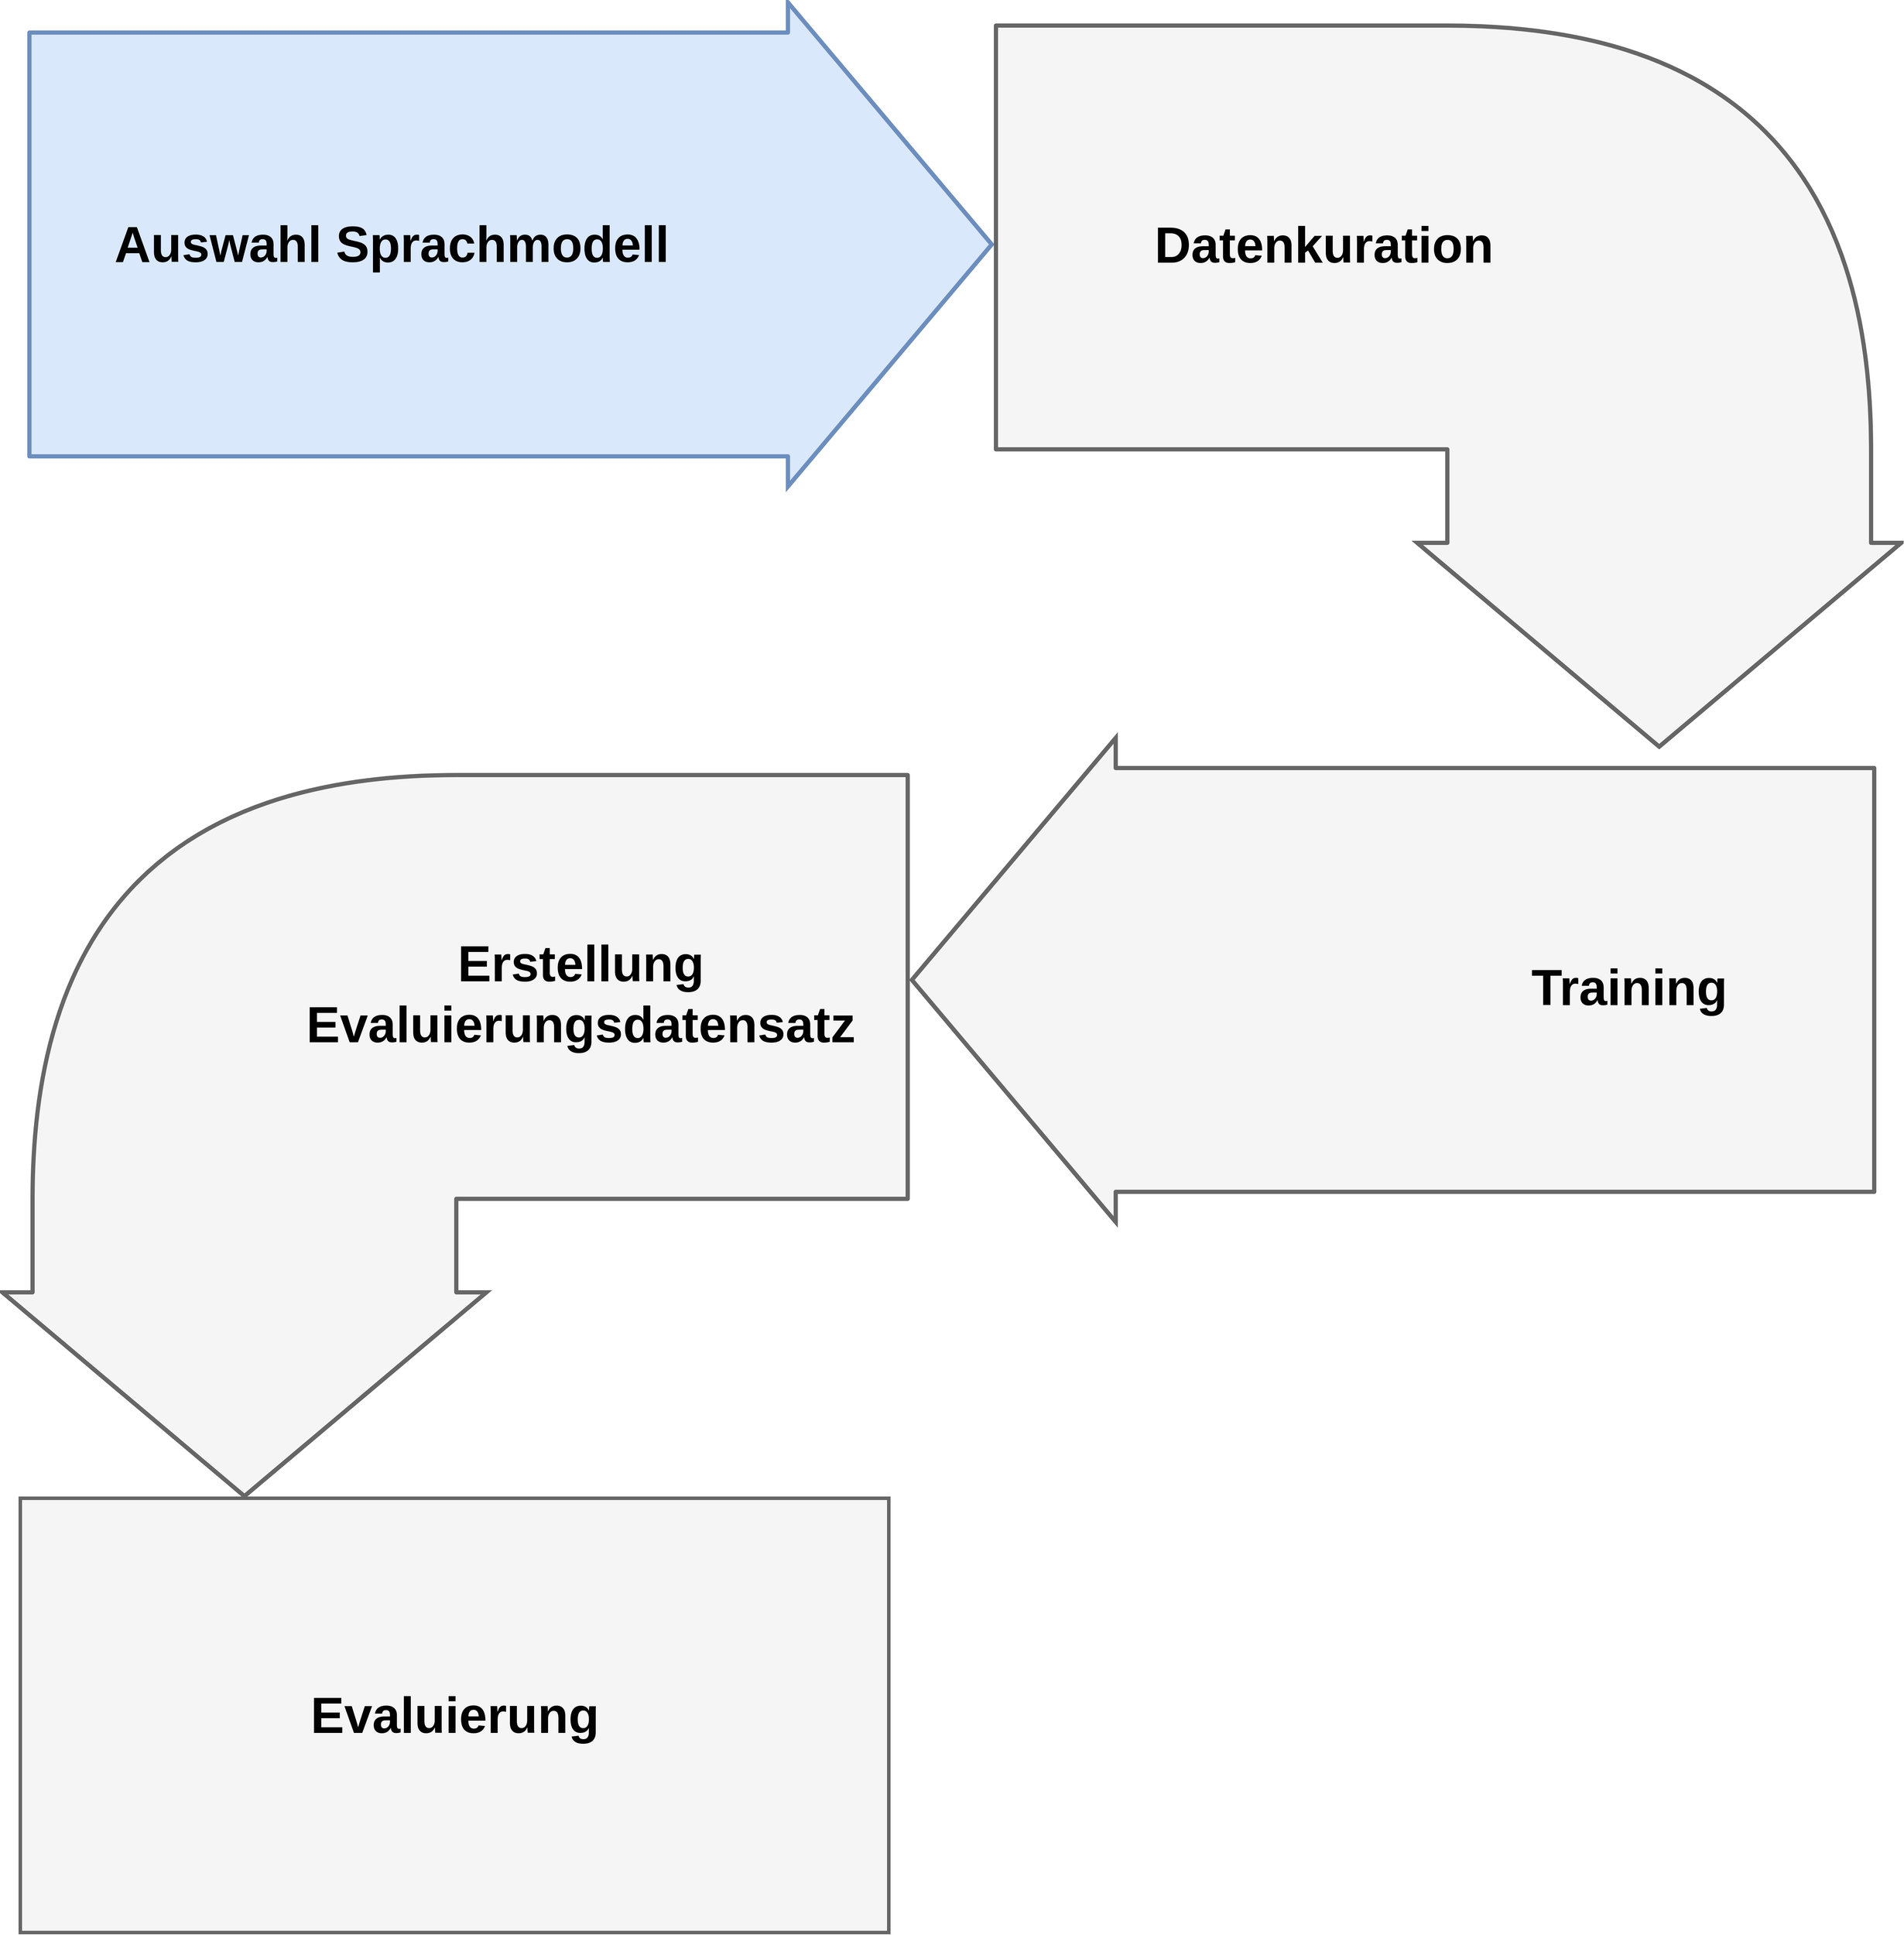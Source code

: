 <mxfile>
    <diagram id="jcCRH-zhBtdEb6dszUsu" name="Page-1">
        <mxGraphModel dx="6735" dy="4230" grid="1" gridSize="10" guides="1" tooltips="1" connect="1" arrows="1" fold="1" page="1" pageScale="1" pageWidth="700" pageHeight="700" math="0" shadow="0">
            <root>
                <mxCell id="0"/>
                <mxCell id="1" parent="0"/>
                <mxCell id="32" value="" style="curved=1;endArrow=classic;html=1;strokeWidth=6;fontSize=10;fillColor=#dae8fc;shape=flexArrow;width=600;endSize=95;endWidth=80;strokeColor=#6c8ebf;" edge="1" parent="1">
                    <mxGeometry x="-0.333" width="50" height="50" relative="1" as="geometry">
                        <mxPoint x="170" y="50" as="sourcePoint"/>
                        <mxPoint x="1550" y="50" as="targetPoint"/>
                        <Array as="points">
                            <mxPoint x="220" y="50"/>
                            <mxPoint x="250" y="50"/>
                            <mxPoint x="270" y="50"/>
                        </Array>
                        <mxPoint as="offset"/>
                    </mxGeometry>
                </mxCell>
                <mxCell id="33" value="" style="curved=1;endArrow=classic;html=1;strokeWidth=6;fontSize=10;fillColor=#f5f5f5;shape=flexArrow;width=600;endSize=95;endWidth=80;strokeColor=#666666;" edge="1" parent="1">
                    <mxGeometry width="50" height="50" relative="1" as="geometry">
                        <mxPoint x="1550" y="40" as="sourcePoint"/>
                        <mxPoint x="2500" y="770" as="targetPoint"/>
                        <Array as="points">
                            <mxPoint x="1600" y="40"/>
                            <mxPoint x="2500" y="40"/>
                        </Array>
                    </mxGeometry>
                </mxCell>
                <mxCell id="34" value="" style="curved=1;endArrow=classic;html=1;strokeWidth=6;fontSize=10;fillColor=#f5f5f5;shape=flexArrow;width=600;endSize=95;endWidth=80;strokeColor=#666666;" edge="1" parent="1">
                    <mxGeometry x="-0.333" width="50" height="50" relative="1" as="geometry">
                        <mxPoint x="2810" y="1100" as="sourcePoint"/>
                        <mxPoint x="1430" y="1100" as="targetPoint"/>
                        <Array as="points">
                            <mxPoint x="2760" y="1100"/>
                            <mxPoint x="2730" y="1100"/>
                            <mxPoint x="2710" y="1100"/>
                        </Array>
                        <mxPoint as="offset"/>
                    </mxGeometry>
                </mxCell>
                <mxCell id="35" value="" style="curved=1;endArrow=classic;html=1;strokeWidth=6;fontSize=10;fillColor=#f5f5f5;shape=flexArrow;width=600;endSize=95;endWidth=80;strokeColor=#666666;" edge="1" parent="1">
                    <mxGeometry width="50" height="50" relative="1" as="geometry">
                        <mxPoint x="1430" y="1110" as="sourcePoint"/>
                        <mxPoint x="480" y="1840" as="targetPoint"/>
                        <Array as="points">
                            <mxPoint x="1380" y="1110"/>
                            <mxPoint x="480" y="1110"/>
                        </Array>
                    </mxGeometry>
                </mxCell>
                <mxCell id="26" value="" style="rounded=0;whiteSpace=wrap;html=1;labelBackgroundColor=none;fontSize=10;fillColor=#f5f5f5;fontColor=#333333;strokeColor=#666666;strokeWidth=5;" vertex="1" parent="1">
                    <mxGeometry x="160" y="1840" width="1240" height="620" as="geometry"/>
                </mxCell>
                <mxCell id="12" value="Erstellung&lt;br style=&quot;font-size: 72px;&quot;&gt;Evaluierungsdatensatz" style="edgeLabel;html=1;align=center;verticalAlign=middle;resizable=0;points=[];labelBackgroundColor=none;fontSize=72;fontStyle=1" vertex="1" connectable="0" parent="1">
                    <mxGeometry x="960" y="1120" as="geometry"/>
                </mxCell>
                <mxCell id="13" value="Evaluierung" style="edgeLabel;html=1;align=center;verticalAlign=middle;resizable=0;points=[];labelBackgroundColor=none;fontSize=72;fontStyle=1" vertex="1" connectable="0" parent="1">
                    <mxGeometry x="780" y="2150" as="geometry"/>
                </mxCell>
                <mxCell id="24" value="Datenkuration" style="edgeLabel;html=1;align=center;verticalAlign=middle;resizable=0;points=[];labelBackgroundColor=none;fontSize=72;fontStyle=1" vertex="1" connectable="0" parent="1">
                    <mxGeometry x="2020" y="50" as="geometry">
                        <mxPoint x="1" y="1" as="offset"/>
                    </mxGeometry>
                </mxCell>
                <mxCell id="27" value="Auswahl Sprachmodell" style="edgeLabel;html=1;align=center;verticalAlign=middle;resizable=0;points=[];labelBackgroundColor=none;fontSize=72;fontStyle=1" vertex="1" connectable="0" parent="1">
                    <mxGeometry x="690" y="50" as="geometry"/>
                </mxCell>
                <mxCell id="29" value="Training" style="edgeLabel;html=1;align=center;verticalAlign=middle;resizable=0;points=[];labelBackgroundColor=none;fontSize=72;fontStyle=1" vertex="1" connectable="0" parent="1">
                    <mxGeometry x="2450" y="1120" as="geometry">
                        <mxPoint x="7" y="-9" as="offset"/>
                    </mxGeometry>
                </mxCell>
            </root>
        </mxGraphModel>
    </diagram>
</mxfile>